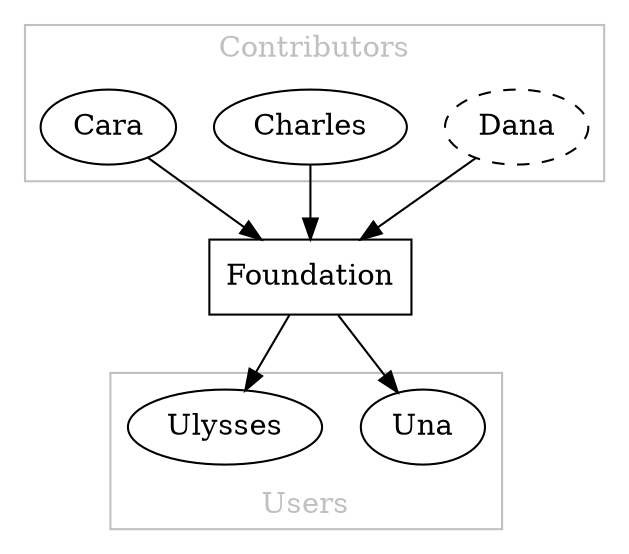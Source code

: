 digraph {
  subgraph clusterContributors {
    label="Contributors";
    fontcolor=grey;
    color=grey;
    Dana[style=dashed];
    Charles;
    Cara;
  }

  Organization[shape=rect,label="Foundation"];
  {Charles,Cara,Dana} -> Organization;

  subgraph clusterUsers {
    label="Users";
    fontcolor=grey;
    color=grey;
    labelloc="b";
    Una;
    Ulysses;
  }

  Organization -> {Una, Ulysses};
}
